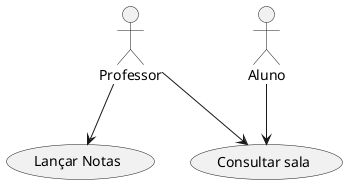 
@startuml

"Professor" as professor
"Aluno" as aluno
professor --> (Lançar Notas)
professor --> (Consultar sala)
aluno --> (Consultar sala)

@enduml
